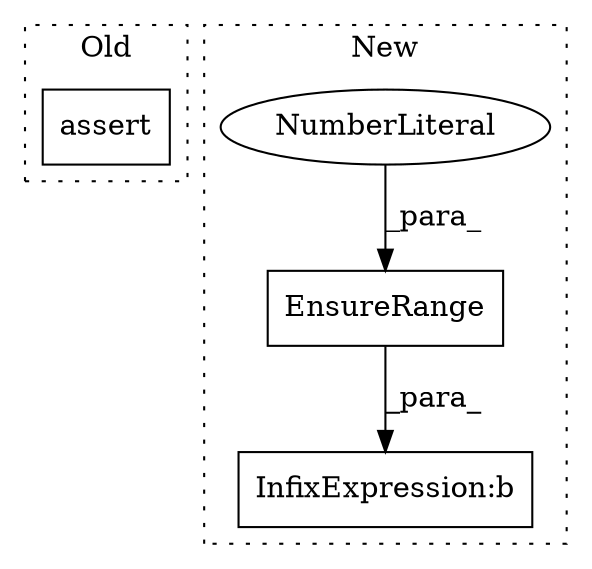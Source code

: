 digraph G {
subgraph cluster0 {
1 [label="assert" a="32" s="4302,4338" l="13,1" shape="box"];
label = "Old";
style="dotted";
}
subgraph cluster1 {
2 [label="EnsureRange" a="32" s="4833,4849" l="12,1" shape="box"];
3 [label="NumberLiteral" a="34" s="4845" l="1" shape="ellipse"];
4 [label="InfixExpression:b" a="27" s="4830" l="3" shape="box"];
label = "New";
style="dotted";
}
2 -> 4 [label="_para_"];
3 -> 2 [label="_para_"];
}